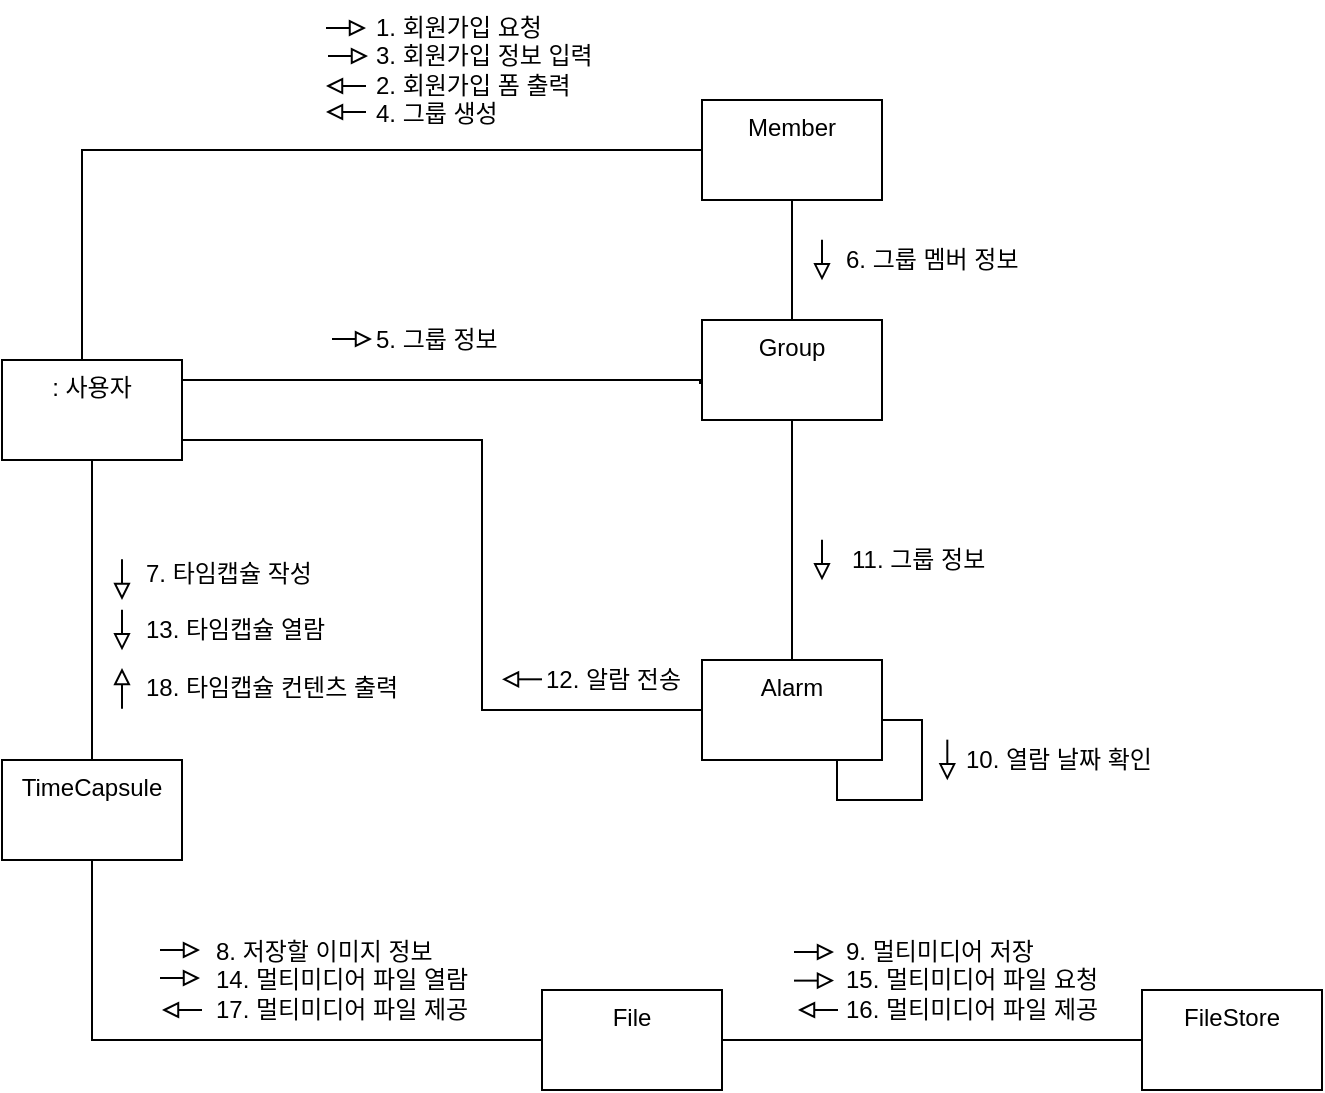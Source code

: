 <mxfile version="18.0.5" type="device"><diagram id="ypeNyqetzt6lB6BwGEWG" name="Page-1"><mxGraphModel dx="818" dy="785" grid="1" gridSize="10" guides="1" tooltips="1" connect="1" arrows="1" fold="1" page="1" pageScale="1" pageWidth="827" pageHeight="1169" background="#FFFFFF" math="0" shadow="0"><root><mxCell id="0"/><mxCell id="1" parent="0"/><mxCell id="0lg67E8hH39Gj_11X9RZ-7" style="edgeStyle=orthogonalEdgeStyle;rounded=0;orthogonalLoop=1;jettySize=auto;html=1;entryX=0.5;entryY=0;entryDx=0;entryDy=0;endArrow=none;endFill=0;" parent="1" source="0lg67E8hH39Gj_11X9RZ-2" target="0lg67E8hH39Gj_11X9RZ-5" edge="1"><mxGeometry relative="1" as="geometry"/></mxCell><mxCell id="0lg67E8hH39Gj_11X9RZ-2" value="Member" style="rounded=0;whiteSpace=wrap;html=1;align=center;verticalAlign=top;" parent="1" vertex="1"><mxGeometry x="390" y="80" width="90" height="50" as="geometry"/></mxCell><mxCell id="0lg67E8hH39Gj_11X9RZ-34" style="edgeStyle=orthogonalEdgeStyle;rounded=0;orthogonalLoop=1;jettySize=auto;html=1;entryX=0;entryY=0.5;entryDx=0;entryDy=0;endArrow=none;endFill=0;" parent="1" source="0lg67E8hH39Gj_11X9RZ-4" target="0lg67E8hH39Gj_11X9RZ-17" edge="1"><mxGeometry relative="1" as="geometry"><Array as="points"><mxPoint x="85" y="550"/><mxPoint x="230" y="550"/></Array></mxGeometry></mxCell><mxCell id="0lg67E8hH39Gj_11X9RZ-4" value="TimeCapsule" style="rounded=0;whiteSpace=wrap;html=1;align=center;verticalAlign=top;" parent="1" vertex="1"><mxGeometry x="40" y="410" width="90" height="50" as="geometry"/></mxCell><mxCell id="0lg67E8hH39Gj_11X9RZ-44" style="edgeStyle=orthogonalEdgeStyle;rounded=0;orthogonalLoop=1;jettySize=auto;html=1;entryX=0.5;entryY=0;entryDx=0;entryDy=0;endArrow=none;endFill=0;" parent="1" source="0lg67E8hH39Gj_11X9RZ-5" target="0lg67E8hH39Gj_11X9RZ-16" edge="1"><mxGeometry relative="1" as="geometry"/></mxCell><mxCell id="0lg67E8hH39Gj_11X9RZ-5" value="Group" style="rounded=0;whiteSpace=wrap;html=1;align=center;verticalAlign=top;" parent="1" vertex="1"><mxGeometry x="390" y="190" width="90" height="50" as="geometry"/></mxCell><mxCell id="0lg67E8hH39Gj_11X9RZ-15" style="edgeStyle=orthogonalEdgeStyle;rounded=0;orthogonalLoop=1;jettySize=auto;html=1;exitX=0.5;exitY=1;exitDx=0;exitDy=0;endArrow=none;endFill=0;" parent="1" edge="1"><mxGeometry relative="1" as="geometry"><mxPoint x="405" y="100" as="sourcePoint"/><mxPoint x="405" y="100" as="targetPoint"/></mxGeometry></mxCell><mxCell id="0lg67E8hH39Gj_11X9RZ-16" value="Alarm" style="rounded=0;whiteSpace=wrap;html=1;align=center;verticalAlign=top;" parent="1" vertex="1"><mxGeometry x="390" y="360" width="90" height="50" as="geometry"/></mxCell><mxCell id="0lg67E8hH39Gj_11X9RZ-36" style="edgeStyle=orthogonalEdgeStyle;rounded=0;orthogonalLoop=1;jettySize=auto;html=1;entryX=0;entryY=0.5;entryDx=0;entryDy=0;endArrow=none;endFill=0;" parent="1" source="0lg67E8hH39Gj_11X9RZ-17" target="0lg67E8hH39Gj_11X9RZ-18" edge="1"><mxGeometry relative="1" as="geometry"/></mxCell><mxCell id="0lg67E8hH39Gj_11X9RZ-17" value="File" style="rounded=0;whiteSpace=wrap;html=1;align=center;verticalAlign=top;" parent="1" vertex="1"><mxGeometry x="310" y="525" width="90" height="50" as="geometry"/></mxCell><mxCell id="0lg67E8hH39Gj_11X9RZ-18" value="FileStore" style="rounded=0;whiteSpace=wrap;html=1;align=center;verticalAlign=top;" parent="1" vertex="1"><mxGeometry x="610" y="525" width="90" height="50" as="geometry"/></mxCell><mxCell id="0lg67E8hH39Gj_11X9RZ-27" style="edgeStyle=orthogonalEdgeStyle;rounded=0;orthogonalLoop=1;jettySize=auto;html=1;entryX=0;entryY=0.5;entryDx=0;entryDy=0;endArrow=none;endFill=0;" parent="1" source="0lg67E8hH39Gj_11X9RZ-24" target="0lg67E8hH39Gj_11X9RZ-2" edge="1"><mxGeometry relative="1" as="geometry"><Array as="points"><mxPoint x="80" y="105"/></Array></mxGeometry></mxCell><mxCell id="0lg67E8hH39Gj_11X9RZ-30" style="edgeStyle=orthogonalEdgeStyle;rounded=0;orthogonalLoop=1;jettySize=auto;html=1;entryX=-0.011;entryY=0.64;entryDx=0;entryDy=0;endArrow=none;endFill=0;entryPerimeter=0;" parent="1" source="0lg67E8hH39Gj_11X9RZ-24" target="0lg67E8hH39Gj_11X9RZ-5" edge="1"><mxGeometry relative="1" as="geometry"><Array as="points"><mxPoint x="389" y="220"/></Array></mxGeometry></mxCell><mxCell id="0lg67E8hH39Gj_11X9RZ-43" style="edgeStyle=orthogonalEdgeStyle;rounded=0;orthogonalLoop=1;jettySize=auto;html=1;entryX=0.5;entryY=0;entryDx=0;entryDy=0;endArrow=none;endFill=0;" parent="1" source="0lg67E8hH39Gj_11X9RZ-24" target="0lg67E8hH39Gj_11X9RZ-4" edge="1"><mxGeometry relative="1" as="geometry"/></mxCell><mxCell id="0lg67E8hH39Gj_11X9RZ-45" style="edgeStyle=orthogonalEdgeStyle;rounded=0;orthogonalLoop=1;jettySize=auto;html=1;entryX=0;entryY=0.5;entryDx=0;entryDy=0;endArrow=none;endFill=0;" parent="1" source="0lg67E8hH39Gj_11X9RZ-24" target="0lg67E8hH39Gj_11X9RZ-16" edge="1"><mxGeometry relative="1" as="geometry"><Array as="points"><mxPoint x="280" y="250"/><mxPoint x="280" y="385"/></Array></mxGeometry></mxCell><mxCell id="0lg67E8hH39Gj_11X9RZ-24" value=": 사용자" style="rounded=0;whiteSpace=wrap;html=1;align=center;verticalAlign=top;" parent="1" vertex="1"><mxGeometry x="40" y="210" width="90" height="50" as="geometry"/></mxCell><mxCell id="0lg67E8hH39Gj_11X9RZ-28" value="1. 회원가입 요청&lt;br&gt;3. 회원가입 정보 입력&lt;br&gt;2. 회원가입 폼 출력&lt;br&gt;4. 그룹 생성" style="text;html=1;strokeColor=none;fillColor=none;align=left;verticalAlign=middle;whiteSpace=wrap;rounded=0;" parent="1" vertex="1"><mxGeometry x="225" y="30" width="120" height="70" as="geometry"/></mxCell><mxCell id="0lg67E8hH39Gj_11X9RZ-29" value="6. 그룹 멤버 정보" style="text;html=1;strokeColor=none;fillColor=none;align=left;verticalAlign=middle;whiteSpace=wrap;rounded=0;" parent="1" vertex="1"><mxGeometry x="460" y="140" width="100" height="40" as="geometry"/></mxCell><mxCell id="0lg67E8hH39Gj_11X9RZ-31" value="5. 그룹 정보" style="text;html=1;strokeColor=none;fillColor=none;align=left;verticalAlign=middle;whiteSpace=wrap;rounded=0;" parent="1" vertex="1"><mxGeometry x="225" y="180" width="70" height="40" as="geometry"/></mxCell><mxCell id="0lg67E8hH39Gj_11X9RZ-33" value="7. 타임캡슐 작성&lt;br&gt;&lt;br style=&quot;font-size: 11px;&quot;&gt;13. 타임캡슐 열람&lt;br&gt;&lt;br&gt;18. 타임캡슐 컨텐츠 출력" style="text;html=1;strokeColor=none;fillColor=none;align=left;verticalAlign=middle;whiteSpace=wrap;rounded=0;" parent="1" vertex="1"><mxGeometry x="110" y="310" width="140" height="70" as="geometry"/></mxCell><mxCell id="0lg67E8hH39Gj_11X9RZ-35" value="8. 저장할 이미지 정보&lt;br&gt;14. 멀티미디어 파일 열람&lt;br&gt;17. 멀티미디어 파일 제공" style="text;html=1;strokeColor=none;fillColor=none;align=left;verticalAlign=middle;whiteSpace=wrap;rounded=0;" parent="1" vertex="1"><mxGeometry x="145" y="500" width="150" height="40" as="geometry"/></mxCell><mxCell id="0lg67E8hH39Gj_11X9RZ-37" value="9. 멀티미디어 저장&lt;br&gt;15. 멀티미디어 파일 요청&lt;br&gt;16. 멀티미디어 파일 제공" style="text;html=1;strokeColor=none;fillColor=none;align=left;verticalAlign=middle;whiteSpace=wrap;rounded=0;" parent="1" vertex="1"><mxGeometry x="460" y="500" width="146" height="40" as="geometry"/></mxCell><mxCell id="0lg67E8hH39Gj_11X9RZ-39" value="10. 열람 날짜 확인" style="text;html=1;strokeColor=none;fillColor=none;align=left;verticalAlign=middle;whiteSpace=wrap;rounded=0;" parent="1" vertex="1"><mxGeometry x="520" y="390" width="105" height="40" as="geometry"/></mxCell><mxCell id="0lg67E8hH39Gj_11X9RZ-41" value="11. 그룹 정보" style="text;html=1;strokeColor=none;fillColor=none;align=left;verticalAlign=middle;whiteSpace=wrap;rounded=0;" parent="1" vertex="1"><mxGeometry x="463" y="290" width="86" height="40" as="geometry"/></mxCell><mxCell id="0lg67E8hH39Gj_11X9RZ-46" value="12. 알람 전송" style="text;html=1;strokeColor=none;fillColor=none;align=left;verticalAlign=middle;whiteSpace=wrap;rounded=0;" parent="1" vertex="1"><mxGeometry x="310" y="350" width="77.5" height="40" as="geometry"/></mxCell><mxCell id="efHxFctaYt6M80Q6-O7O-2" style="edgeStyle=orthogonalEdgeStyle;rounded=0;orthogonalLoop=1;jettySize=auto;html=1;entryX=0.75;entryY=1;entryDx=0;entryDy=0;endArrow=none;endFill=0;" parent="1" source="0lg67E8hH39Gj_11X9RZ-16" target="0lg67E8hH39Gj_11X9RZ-16" edge="1"><mxGeometry relative="1" as="geometry"><Array as="points"><mxPoint x="500" y="390"/><mxPoint x="500" y="430"/><mxPoint x="458" y="430"/></Array></mxGeometry></mxCell><mxCell id="efHxFctaYt6M80Q6-O7O-9" value="" style="endArrow=block;html=1;rounded=0;endFill=0;" parent="1" edge="1"><mxGeometry width="50" height="50" relative="1" as="geometry"><mxPoint x="202" y="44" as="sourcePoint"/><mxPoint x="222" y="44" as="targetPoint"/></mxGeometry></mxCell><mxCell id="efHxFctaYt6M80Q6-O7O-10" value="" style="endArrow=block;html=1;rounded=0;endFill=0;" parent="1" edge="1"><mxGeometry width="50" height="50" relative="1" as="geometry"><mxPoint x="222" y="73" as="sourcePoint"/><mxPoint x="202" y="73" as="targetPoint"/></mxGeometry></mxCell><mxCell id="efHxFctaYt6M80Q6-O7O-11" value="" style="endArrow=block;html=1;rounded=0;endFill=0;" parent="1" edge="1"><mxGeometry width="50" height="50" relative="1" as="geometry"><mxPoint x="222" y="86" as="sourcePoint"/><mxPoint x="202" y="86" as="targetPoint"/></mxGeometry></mxCell><mxCell id="efHxFctaYt6M80Q6-O7O-12" value="" style="endArrow=block;html=1;rounded=0;endFill=0;" parent="1" edge="1"><mxGeometry width="50" height="50" relative="1" as="geometry"><mxPoint x="203" y="58" as="sourcePoint"/><mxPoint x="223" y="58" as="targetPoint"/></mxGeometry></mxCell><mxCell id="efHxFctaYt6M80Q6-O7O-13" value="" style="endArrow=block;html=1;rounded=0;endFill=0;" parent="1" edge="1"><mxGeometry width="50" height="50" relative="1" as="geometry"><mxPoint x="205" y="199.5" as="sourcePoint"/><mxPoint x="225" y="199.5" as="targetPoint"/></mxGeometry></mxCell><mxCell id="efHxFctaYt6M80Q6-O7O-15" value="" style="endArrow=block;html=1;rounded=0;endFill=0;" parent="1" edge="1"><mxGeometry width="50" height="50" relative="1" as="geometry"><mxPoint x="450.0" y="149.83" as="sourcePoint"/><mxPoint x="450" y="170.17" as="targetPoint"/></mxGeometry></mxCell><mxCell id="efHxFctaYt6M80Q6-O7O-17" value="" style="endArrow=block;html=1;rounded=0;endFill=0;" parent="1" edge="1"><mxGeometry width="50" height="50" relative="1" as="geometry"><mxPoint x="450.0" y="299.83" as="sourcePoint"/><mxPoint x="450" y="320.17" as="targetPoint"/></mxGeometry></mxCell><mxCell id="efHxFctaYt6M80Q6-O7O-18" value="" style="endArrow=block;html=1;rounded=0;endFill=0;" parent="1" edge="1"><mxGeometry width="50" height="50" relative="1" as="geometry"><mxPoint x="512.66" y="399.83" as="sourcePoint"/><mxPoint x="512.66" y="420.17" as="targetPoint"/></mxGeometry></mxCell><mxCell id="efHxFctaYt6M80Q6-O7O-19" value="" style="endArrow=block;html=1;rounded=0;endFill=0;" parent="1" edge="1"><mxGeometry width="50" height="50" relative="1" as="geometry"><mxPoint x="310" y="369.66" as="sourcePoint"/><mxPoint x="290" y="369.66" as="targetPoint"/></mxGeometry></mxCell><mxCell id="efHxFctaYt6M80Q6-O7O-20" value="" style="endArrow=block;html=1;rounded=0;endFill=0;" parent="1" edge="1"><mxGeometry width="50" height="50" relative="1" as="geometry"><mxPoint x="100.0" y="309.66" as="sourcePoint"/><mxPoint x="100" y="330.0" as="targetPoint"/></mxGeometry></mxCell><mxCell id="efHxFctaYt6M80Q6-O7O-21" value="" style="endArrow=block;html=1;rounded=0;endFill=0;" parent="1" edge="1"><mxGeometry width="50" height="50" relative="1" as="geometry"><mxPoint x="100.0" y="334.83" as="sourcePoint"/><mxPoint x="100" y="355.17" as="targetPoint"/></mxGeometry></mxCell><mxCell id="efHxFctaYt6M80Q6-O7O-22" value="" style="endArrow=block;html=1;rounded=0;endFill=0;" parent="1" edge="1"><mxGeometry width="50" height="50" relative="1" as="geometry"><mxPoint x="100.0" y="384.34" as="sourcePoint"/><mxPoint x="100" y="364.0" as="targetPoint"/></mxGeometry></mxCell><mxCell id="efHxFctaYt6M80Q6-O7O-23" value="" style="endArrow=block;html=1;rounded=0;endFill=0;" parent="1" edge="1"><mxGeometry width="50" height="50" relative="1" as="geometry"><mxPoint x="119" y="505.0" as="sourcePoint"/><mxPoint x="139" y="505.0" as="targetPoint"/></mxGeometry></mxCell><mxCell id="efHxFctaYt6M80Q6-O7O-24" value="" style="endArrow=block;html=1;rounded=0;endFill=0;" parent="1" edge="1"><mxGeometry width="50" height="50" relative="1" as="geometry"><mxPoint x="119" y="519" as="sourcePoint"/><mxPoint x="139" y="519" as="targetPoint"/></mxGeometry></mxCell><mxCell id="efHxFctaYt6M80Q6-O7O-26" value="" style="endArrow=block;html=1;rounded=0;endFill=0;" parent="1" edge="1"><mxGeometry width="50" height="50" relative="1" as="geometry"><mxPoint x="140" y="535.0" as="sourcePoint"/><mxPoint x="120" y="535.0" as="targetPoint"/></mxGeometry></mxCell><mxCell id="efHxFctaYt6M80Q6-O7O-27" value="" style="endArrow=block;html=1;rounded=0;endFill=0;" parent="1" edge="1"><mxGeometry width="50" height="50" relative="1" as="geometry"><mxPoint x="436" y="506" as="sourcePoint"/><mxPoint x="456" y="506" as="targetPoint"/></mxGeometry></mxCell><mxCell id="efHxFctaYt6M80Q6-O7O-28" value="" style="endArrow=block;html=1;rounded=0;endFill=0;" parent="1" edge="1"><mxGeometry width="50" height="50" relative="1" as="geometry"><mxPoint x="436" y="520.31" as="sourcePoint"/><mxPoint x="456" y="520.31" as="targetPoint"/></mxGeometry></mxCell><mxCell id="efHxFctaYt6M80Q6-O7O-29" value="" style="endArrow=block;html=1;rounded=0;endFill=0;" parent="1" edge="1"><mxGeometry width="50" height="50" relative="1" as="geometry"><mxPoint x="458" y="535" as="sourcePoint"/><mxPoint x="438" y="535" as="targetPoint"/></mxGeometry></mxCell></root></mxGraphModel></diagram></mxfile>